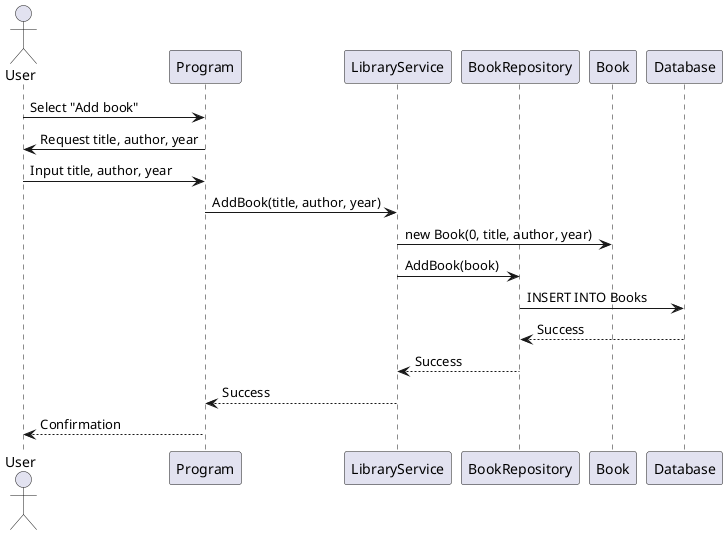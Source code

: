 @startuml
actor User
participant Program
participant LibraryService
participant BookRepository
participant Book
participant Database

User -> Program: Select "Add book"
Program -> User: Request title, author, year
User -> Program: Input title, author, year
Program -> LibraryService: AddBook(title, author, year)
LibraryService -> Book: new Book(0, title, author, year)
LibraryService -> BookRepository: AddBook(book)
BookRepository -> Database: INSERT INTO Books
Database --> BookRepository: Success
BookRepository --> LibraryService: Success
LibraryService --> Program: Success
Program --> User: Confirmation

@enduml
